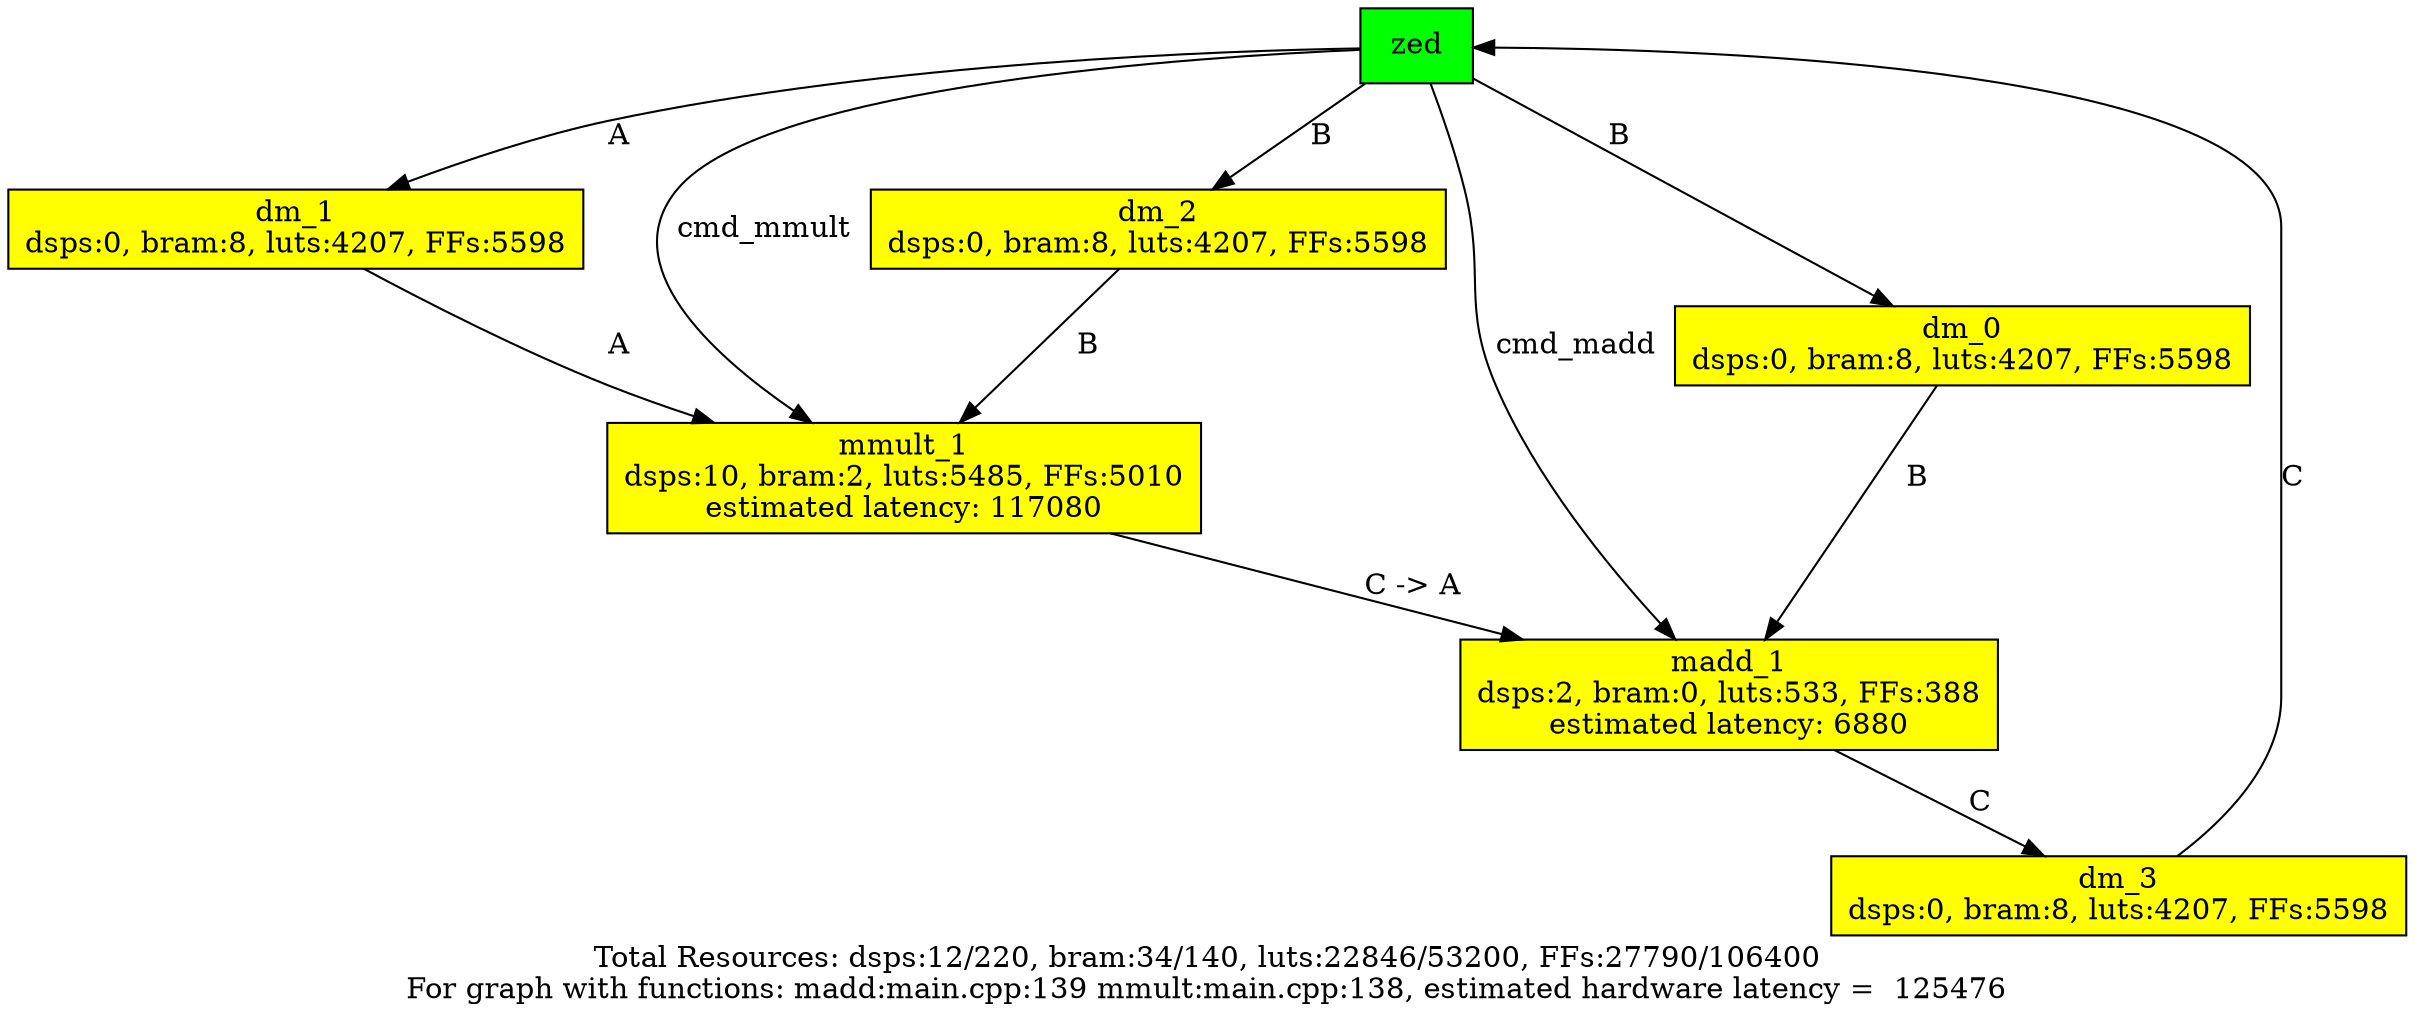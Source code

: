 digraph hw {
zed [label = "zed", shape = box, style = filled, fillcolor = green];
dm_0 [label = "dm_0\ndsps:0, bram:8, luts:4207, FFs:5598", shape = box, style = filled, fillcolor = yellow];
dm_1 [label = "dm_1\ndsps:0, bram:8, luts:4207, FFs:5598", shape = box, style = filled, fillcolor = yellow];
dm_2 [label = "dm_2\ndsps:0, bram:8, luts:4207, FFs:5598", shape = box, style = filled, fillcolor = yellow];
dm_3 [label = "dm_3\ndsps:0, bram:8, luts:4207, FFs:5598", shape = box, style = filled, fillcolor = yellow];
madd_1 [label = "madd_1\ndsps:2, bram:0, luts:533, FFs:388\nestimated latency: 6880", shape = box, style = filled, fillcolor = yellow];
mmult_1 [label = "mmult_1\ndsps:10, bram:2, luts:5485, FFs:5010\nestimated latency: 117080", shape = box, style = filled, fillcolor = yellow];

zed -> madd_1 [label = "cmd_madd"]
zed -> dm_0 [label = "B"]
dm_0 -> madd_1 [label = "B"]
madd_1 -> dm_3 [label = "C"]
dm_3 -> zed [label = "C"]
zed -> mmult_1 [label = "cmd_mmult"]
zed -> dm_1 [label = "A"]
dm_1 -> mmult_1 [label = "A"]
zed -> dm_2 [label = "B"]
dm_2 -> mmult_1 [label = "B"]
mmult_1 -> madd_1 [label = "C -> A"]
graph [label = "Total Resources: dsps:12/220, bram:34/140, luts:22846/53200, FFs:27790/106400\nFor graph with functions: madd:main.cpp:139 mmult:main.cpp:138, estimated hardware latency =  125476\n"];
}
